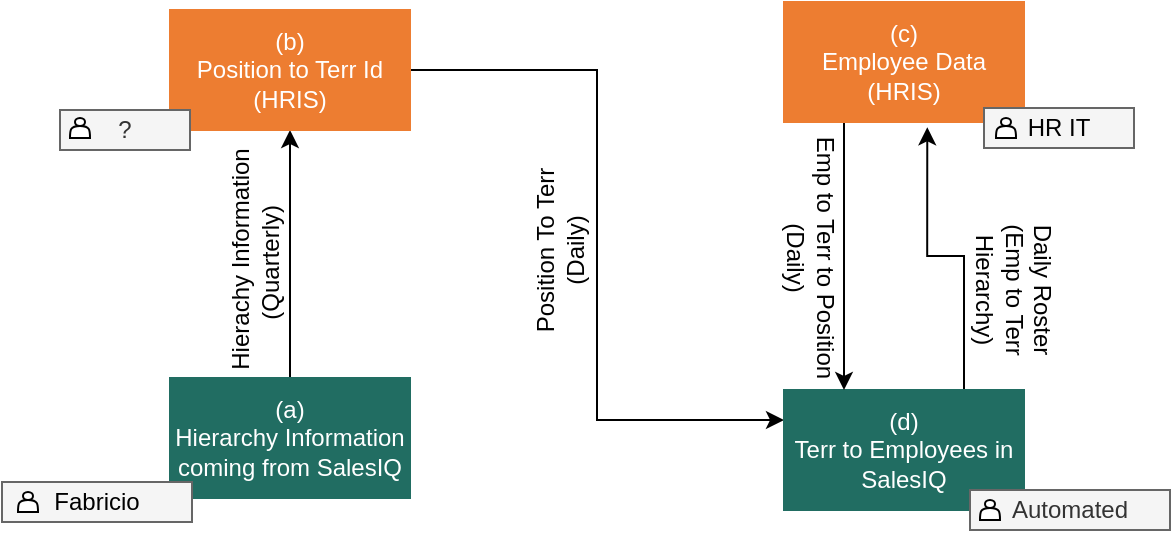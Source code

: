 <mxfile version="14.6.12" type="device"><diagram id="IGDEuEShFtmBv_PiiX8y" name="Page-1"><mxGraphModel dx="1022" dy="435" grid="0" gridSize="10" guides="1" tooltips="1" connect="1" arrows="1" fold="1" page="1" pageScale="1" pageWidth="850" pageHeight="1100" math="0" shadow="0"><root><mxCell id="0"/><mxCell id="1" parent="0"/><mxCell id="TvO2jPPUN5sFggYuRWXR-18" style="edgeStyle=orthogonalEdgeStyle;rounded=0;orthogonalLoop=1;jettySize=auto;html=1;exitX=0.5;exitY=0;exitDx=0;exitDy=0;entryX=0.5;entryY=1;entryDx=0;entryDy=0;" edge="1" parent="1" source="TvO2jPPUN5sFggYuRWXR-2" target="TvO2jPPUN5sFggYuRWXR-4"><mxGeometry relative="1" as="geometry"/></mxCell><mxCell id="TvO2jPPUN5sFggYuRWXR-2" value="&lt;font color=&quot;#ffffff&quot;&gt;(a)&lt;br&gt;Hierarchy Information coming from SalesIQ&lt;/font&gt;" style="rounded=0;whiteSpace=wrap;html=1;strokeColor=#216D62;fillColor=#216D62;" vertex="1" parent="1"><mxGeometry x="130" y="294" width="120" height="60" as="geometry"/></mxCell><mxCell id="TvO2jPPUN5sFggYuRWXR-19" style="edgeStyle=orthogonalEdgeStyle;rounded=0;orthogonalLoop=1;jettySize=auto;html=1;entryX=0;entryY=0.25;entryDx=0;entryDy=0;" edge="1" parent="1" source="TvO2jPPUN5sFggYuRWXR-4" target="TvO2jPPUN5sFggYuRWXR-6"><mxGeometry relative="1" as="geometry"/></mxCell><mxCell id="TvO2jPPUN5sFggYuRWXR-4" value="&lt;font color=&quot;#ffffff&quot;&gt;(b)&lt;br&gt;Position to Terr Id&lt;br&gt;(HRIS)&lt;/font&gt;" style="rounded=0;whiteSpace=wrap;html=1;fillColor=#ED7D31;strokeColor=#ED7D31;" vertex="1" parent="1"><mxGeometry x="130" y="110" width="120" height="60" as="geometry"/></mxCell><mxCell id="TvO2jPPUN5sFggYuRWXR-28" style="edgeStyle=orthogonalEdgeStyle;rounded=0;orthogonalLoop=1;jettySize=auto;html=1;exitX=0.75;exitY=0;exitDx=0;exitDy=0;entryX=0.597;entryY=1.044;entryDx=0;entryDy=0;entryPerimeter=0;" edge="1" parent="1" source="TvO2jPPUN5sFggYuRWXR-6" target="TvO2jPPUN5sFggYuRWXR-10"><mxGeometry relative="1" as="geometry"/></mxCell><mxCell id="TvO2jPPUN5sFggYuRWXR-6" value="&lt;font color=&quot;#ffffff&quot;&gt;(d)&lt;br&gt;Terr to Employees in SalesIQ&lt;/font&gt;" style="rounded=0;whiteSpace=wrap;html=1;fillColor=#216D62;strokeColor=#216D62;" vertex="1" parent="1"><mxGeometry x="437" y="300" width="120" height="60" as="geometry"/></mxCell><mxCell id="TvO2jPPUN5sFggYuRWXR-7" value="Hierachy Information&lt;br&gt;(Quarterly)&amp;nbsp;" style="text;html=1;strokeColor=none;fillColor=none;align=center;verticalAlign=middle;whiteSpace=wrap;rounded=0;rotation=270;" vertex="1" parent="1"><mxGeometry x="108" y="224.5" width="128" height="20" as="geometry"/></mxCell><mxCell id="TvO2jPPUN5sFggYuRWXR-31" style="edgeStyle=orthogonalEdgeStyle;rounded=0;orthogonalLoop=1;jettySize=auto;html=1;exitX=0.25;exitY=1;exitDx=0;exitDy=0;entryX=0.25;entryY=0;entryDx=0;entryDy=0;" edge="1" parent="1" source="TvO2jPPUN5sFggYuRWXR-10" target="TvO2jPPUN5sFggYuRWXR-6"><mxGeometry relative="1" as="geometry"/></mxCell><mxCell id="TvO2jPPUN5sFggYuRWXR-10" value="&lt;font color=&quot;#ffffff&quot;&gt;(c)&lt;br&gt;Employee Data&lt;br&gt;(HRIS)&lt;/font&gt;" style="rounded=0;whiteSpace=wrap;html=1;fillColor=#ED7D31;strokeColor=#ED7D31;" vertex="1" parent="1"><mxGeometry x="437" y="106" width="120" height="60" as="geometry"/></mxCell><mxCell id="TvO2jPPUN5sFggYuRWXR-11" value="Emp to Terr to Position&lt;br&gt;(Daily)" style="text;html=1;strokeColor=none;fillColor=none;align=center;verticalAlign=middle;whiteSpace=wrap;rounded=0;rotation=90;" vertex="1" parent="1"><mxGeometry x="384" y="224" width="133" height="20" as="geometry"/></mxCell><mxCell id="TvO2jPPUN5sFggYuRWXR-13" value="Fabricio" style="rounded=0;whiteSpace=wrap;html=1;fillColor=#f5f5f5;strokeColor=#666666;" vertex="1" parent="1"><mxGeometry x="46" y="346" width="95" height="20" as="geometry"/></mxCell><mxCell id="TvO2jPPUN5sFggYuRWXR-15" value="Automated" style="rounded=0;whiteSpace=wrap;html=1;fillColor=#f5f5f5;strokeColor=#666666;fontColor=#333333;" vertex="1" parent="1"><mxGeometry x="530" y="350" width="100" height="20" as="geometry"/></mxCell><mxCell id="TvO2jPPUN5sFggYuRWXR-16" value="HR IT" style="rounded=0;whiteSpace=wrap;html=1;fillColor=#f5f5f5;strokeColor=#666666;" vertex="1" parent="1"><mxGeometry x="537" y="159" width="75" height="20" as="geometry"/></mxCell><mxCell id="TvO2jPPUN5sFggYuRWXR-17" value="?" style="rounded=0;whiteSpace=wrap;html=1;fillColor=#f5f5f5;strokeColor=#666666;fontColor=#333333;" vertex="1" parent="1"><mxGeometry x="75" y="160" width="65" height="20" as="geometry"/></mxCell><mxCell id="TvO2jPPUN5sFggYuRWXR-20" value="Position To Terr&lt;br&gt;(Daily)" style="text;html=1;strokeColor=none;fillColor=none;align=center;verticalAlign=middle;whiteSpace=wrap;rounded=0;rotation=270;" vertex="1" parent="1"><mxGeometry x="280" y="212.5" width="90" height="35" as="geometry"/></mxCell><mxCell id="TvO2jPPUN5sFggYuRWXR-21" value="" style="shape=actor;whiteSpace=wrap;html=1;" vertex="1" parent="1"><mxGeometry x="80" y="164" width="10" height="10" as="geometry"/></mxCell><mxCell id="TvO2jPPUN5sFggYuRWXR-22" value="" style="shape=actor;whiteSpace=wrap;html=1;" vertex="1" parent="1"><mxGeometry x="54" y="351" width="10" height="10" as="geometry"/></mxCell><mxCell id="TvO2jPPUN5sFggYuRWXR-23" value="" style="shape=actor;whiteSpace=wrap;html=1;" vertex="1" parent="1"><mxGeometry x="543" y="164" width="10" height="10" as="geometry"/></mxCell><mxCell id="TvO2jPPUN5sFggYuRWXR-24" value="" style="shape=actor;whiteSpace=wrap;html=1;" vertex="1" parent="1"><mxGeometry x="535" y="355" width="10" height="10" as="geometry"/></mxCell><mxCell id="TvO2jPPUN5sFggYuRWXR-26" value="Daily Roster&lt;br&gt;(Emp to Terr Hierarchy)" style="text;html=1;strokeColor=none;fillColor=none;align=center;verticalAlign=middle;whiteSpace=wrap;rounded=0;rotation=90;" vertex="1" parent="1"><mxGeometry x="502" y="240" width="100" height="20" as="geometry"/></mxCell></root></mxGraphModel></diagram></mxfile>
